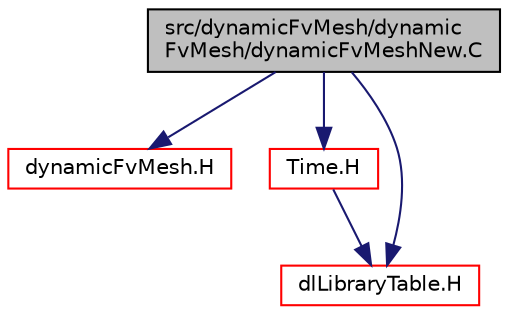 digraph "src/dynamicFvMesh/dynamicFvMesh/dynamicFvMeshNew.C"
{
  bgcolor="transparent";
  edge [fontname="Helvetica",fontsize="10",labelfontname="Helvetica",labelfontsize="10"];
  node [fontname="Helvetica",fontsize="10",shape=record];
  Node1 [label="src/dynamicFvMesh/dynamic\lFvMesh/dynamicFvMeshNew.C",height=0.2,width=0.4,color="black", fillcolor="grey75", style="filled", fontcolor="black"];
  Node1 -> Node2 [color="midnightblue",fontsize="10",style="solid",fontname="Helvetica"];
  Node2 [label="dynamicFvMesh.H",height=0.2,width=0.4,color="red",URL="$a04851.html"];
  Node1 -> Node3 [color="midnightblue",fontsize="10",style="solid",fontname="Helvetica"];
  Node3 [label="Time.H",height=0.2,width=0.4,color="red",URL="$a08016.html"];
  Node3 -> Node4 [color="midnightblue",fontsize="10",style="solid",fontname="Helvetica"];
  Node4 [label="dlLibraryTable.H",height=0.2,width=0.4,color="red",URL="$a07879.html"];
  Node1 -> Node4 [color="midnightblue",fontsize="10",style="solid",fontname="Helvetica"];
}
